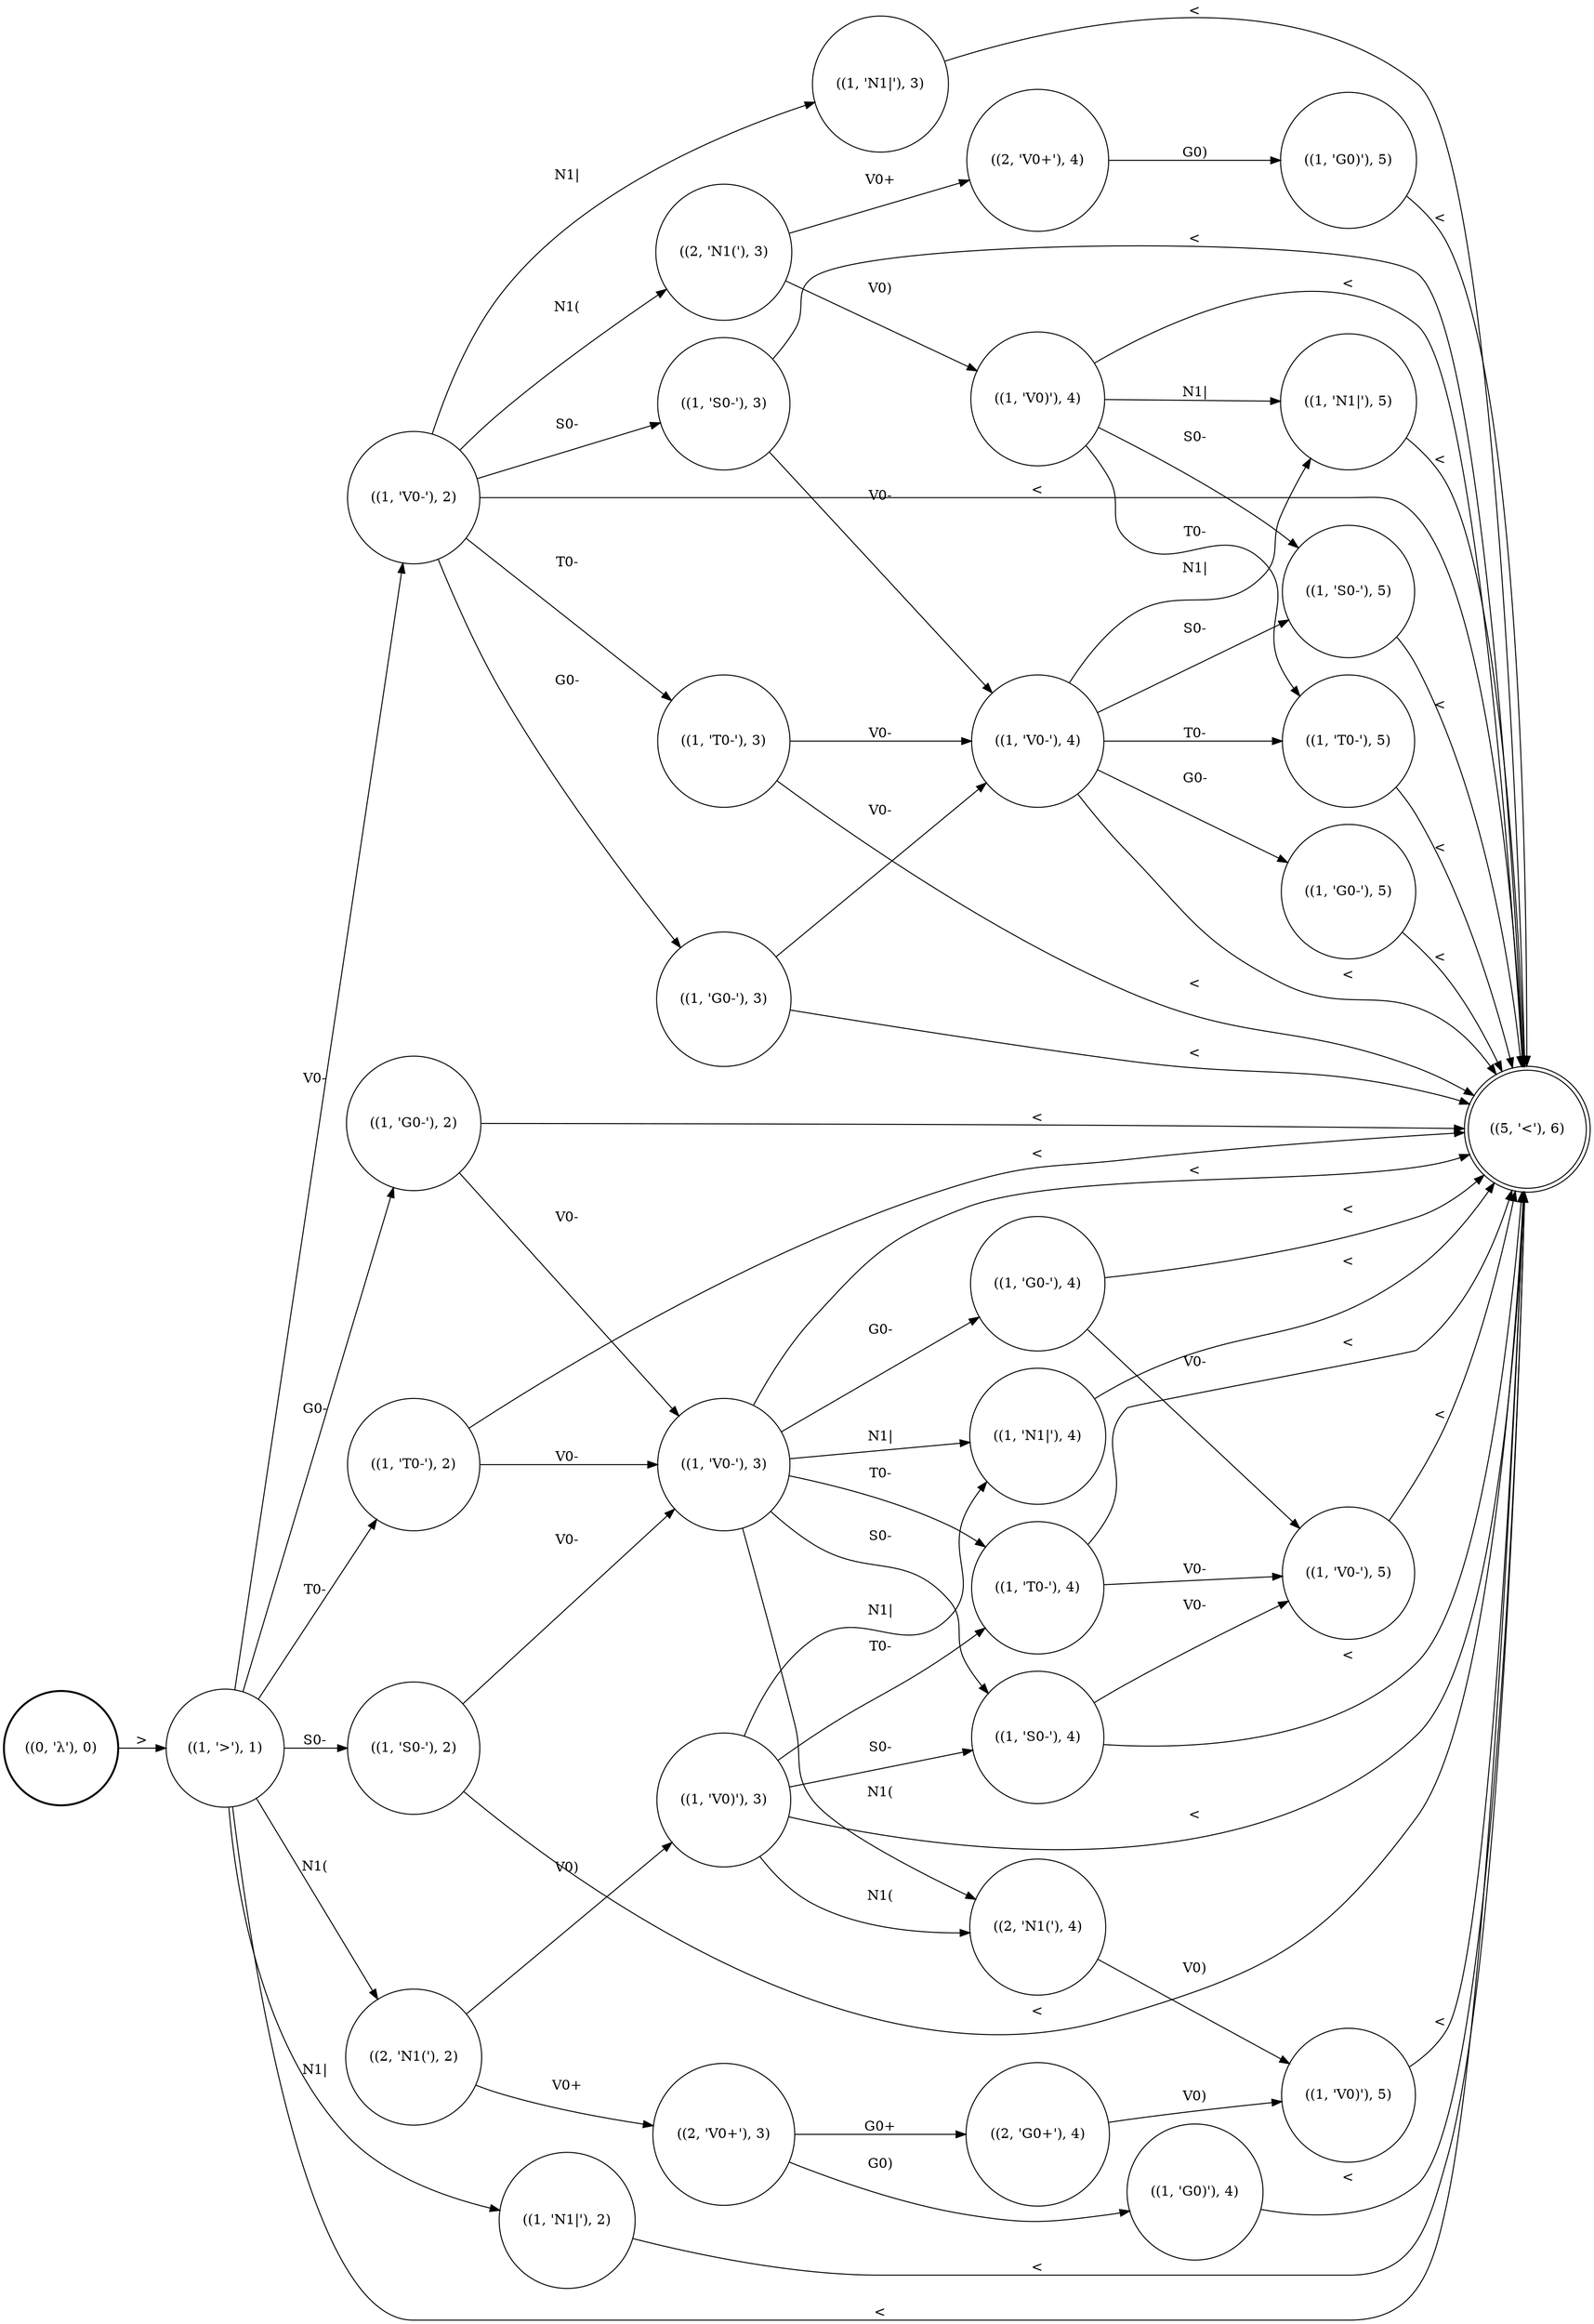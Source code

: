 digraph G {
rankdir=LR;
node [shape=circle]
0 [label="((1, 'V0-'), 4)"]
1 [label="((1, 'N1|'), 3)"]
2 [label="((1, 'T0-'), 4)"]
3 [label="((1, 'V0)'), 5)"]
4 [label="((1, 'V0-'), 3)"]
5 [label="((1, 'G0-'), 5)"]
6 [label="((1, 'N1|'), 2)"]
7 [label="((1, 'G0-'), 2)"]
8 [label="((1, 'V0)'), 4)"]
9 [style=bold label="((0, 'λ'), 0)"]
10 [label="((1, 'V0-'), 2)"]
11 [label="((1, 'S0-'), 4)"]
12 [label="((1, 'T0-'), 3)"]
13 [label="((2, 'N1('), 4)"]
14 [label="((2, 'V0+'), 4)"]
15 [label="((1, 'N1|'), 5)"]
16 [label="((1, 'G0-'), 3)"]
17 [label="((1, 'S0-'), 5)"]
18 [label="((1, 'T0-'), 2)"]
19 [label="((1, 'V0)'), 3)"]
20 [label="((2, 'N1('), 3)"]
21 [label="((2, 'G0+'), 4)"]
22 [label="((1, 'N1|'), 4)"]
23 [label="((1, 'G0)'), 5)"]
24 [label="((1, 'S0-'), 2)"]
25 [label="((1, 'V0-'), 5)"]
26 [shape=doublecircle label="((5, '<'), 6)"]
27 [label="((1, 'T0-'), 5)"]
28 [label="((1, '>'), 1)"]
29 [label="((2, 'V0+'), 3)"]
30 [label="((2, 'N1('), 2)"]
31 [label="((1, 'G0-'), 4)"]
32 [label="((1, 'G0)'), 4)"]
33 [label="((1, 'S0-'), 3)"]
20 -> 14 [label="V0+"]
21 -> 3 [label="V0)"]
17 -> 26 [label="<"]
4 -> 26 [label="<"]
19 -> 26 [label="<"]
28 -> 18 [label="T0-"]
8 -> 17 [label="S0-"]
14 -> 23 [label="G0)"]
29 -> 32 [label="G0)"]
22 -> 26 [label="<"]
16 -> 26 [label="<"]
2 -> 25 [label="V0-"]
10 -> 33 [label="S0-"]
0 -> 17 [label="S0-"]
20 -> 8 [label="V0)"]
8 -> 26 [label="<"]
19 -> 11 [label="S0-"]
11 -> 26 [label="<"]
10 -> 1 [label="N1|"]
16 -> 0 [label="V0-"]
10 -> 12 [label="T0-"]
10 -> 16 [label="G0-"]
12 -> 26 [label="<"]
19 -> 13 [label="N1("]
9 -> 28 [label=">"]
4 -> 2 [label="T0-"]
30 -> 29 [label="V0+"]
0 -> 5 [label="G0-"]
30 -> 19 [label="V0)"]
12 -> 0 [label="V0-"]
6 -> 26 [label="<"]
19 -> 22 [label="N1|"]
2 -> 26 [label="<"]
4 -> 13 [label="N1("]
10 -> 20 [label="N1("]
3 -> 26 [label="<"]
31 -> 26 [label="<"]
8 -> 15 [label="N1|"]
28 -> 6 [label="N1|"]
28 -> 30 [label="N1("]
11 -> 25 [label="V0-"]
23 -> 26 [label="<"]
33 -> 0 [label="V0-"]
25 -> 26 [label="<"]
7 -> 4 [label="V0-"]
28 -> 24 [label="S0-"]
28 -> 10 [label="V0-"]
4 -> 22 [label="N1|"]
4 -> 31 [label="G0-"]
24 -> 26 [label="<"]
0 -> 15 [label="N1|"]
10 -> 26 [label="<"]
24 -> 4 [label="V0-"]
19 -> 2 [label="T0-"]
27 -> 26 [label="<"]
18 -> 4 [label="V0-"]
28 -> 26 [label="<"]
31 -> 25 [label="V0-"]
33 -> 26 [label="<"]
8 -> 27 [label="T0-"]
5 -> 26 [label="<"]
15 -> 26 [label="<"]
18 -> 26 [label="<"]
28 -> 7 [label="G0-"]
32 -> 26 [label="<"]
0 -> 26 [label="<"]
4 -> 11 [label="S0-"]
0 -> 27 [label="T0-"]
1 -> 26 [label="<"]
29 -> 21 [label="G0+"]
7 -> 26 [label="<"]
13 -> 3 [label="V0)"]
}
